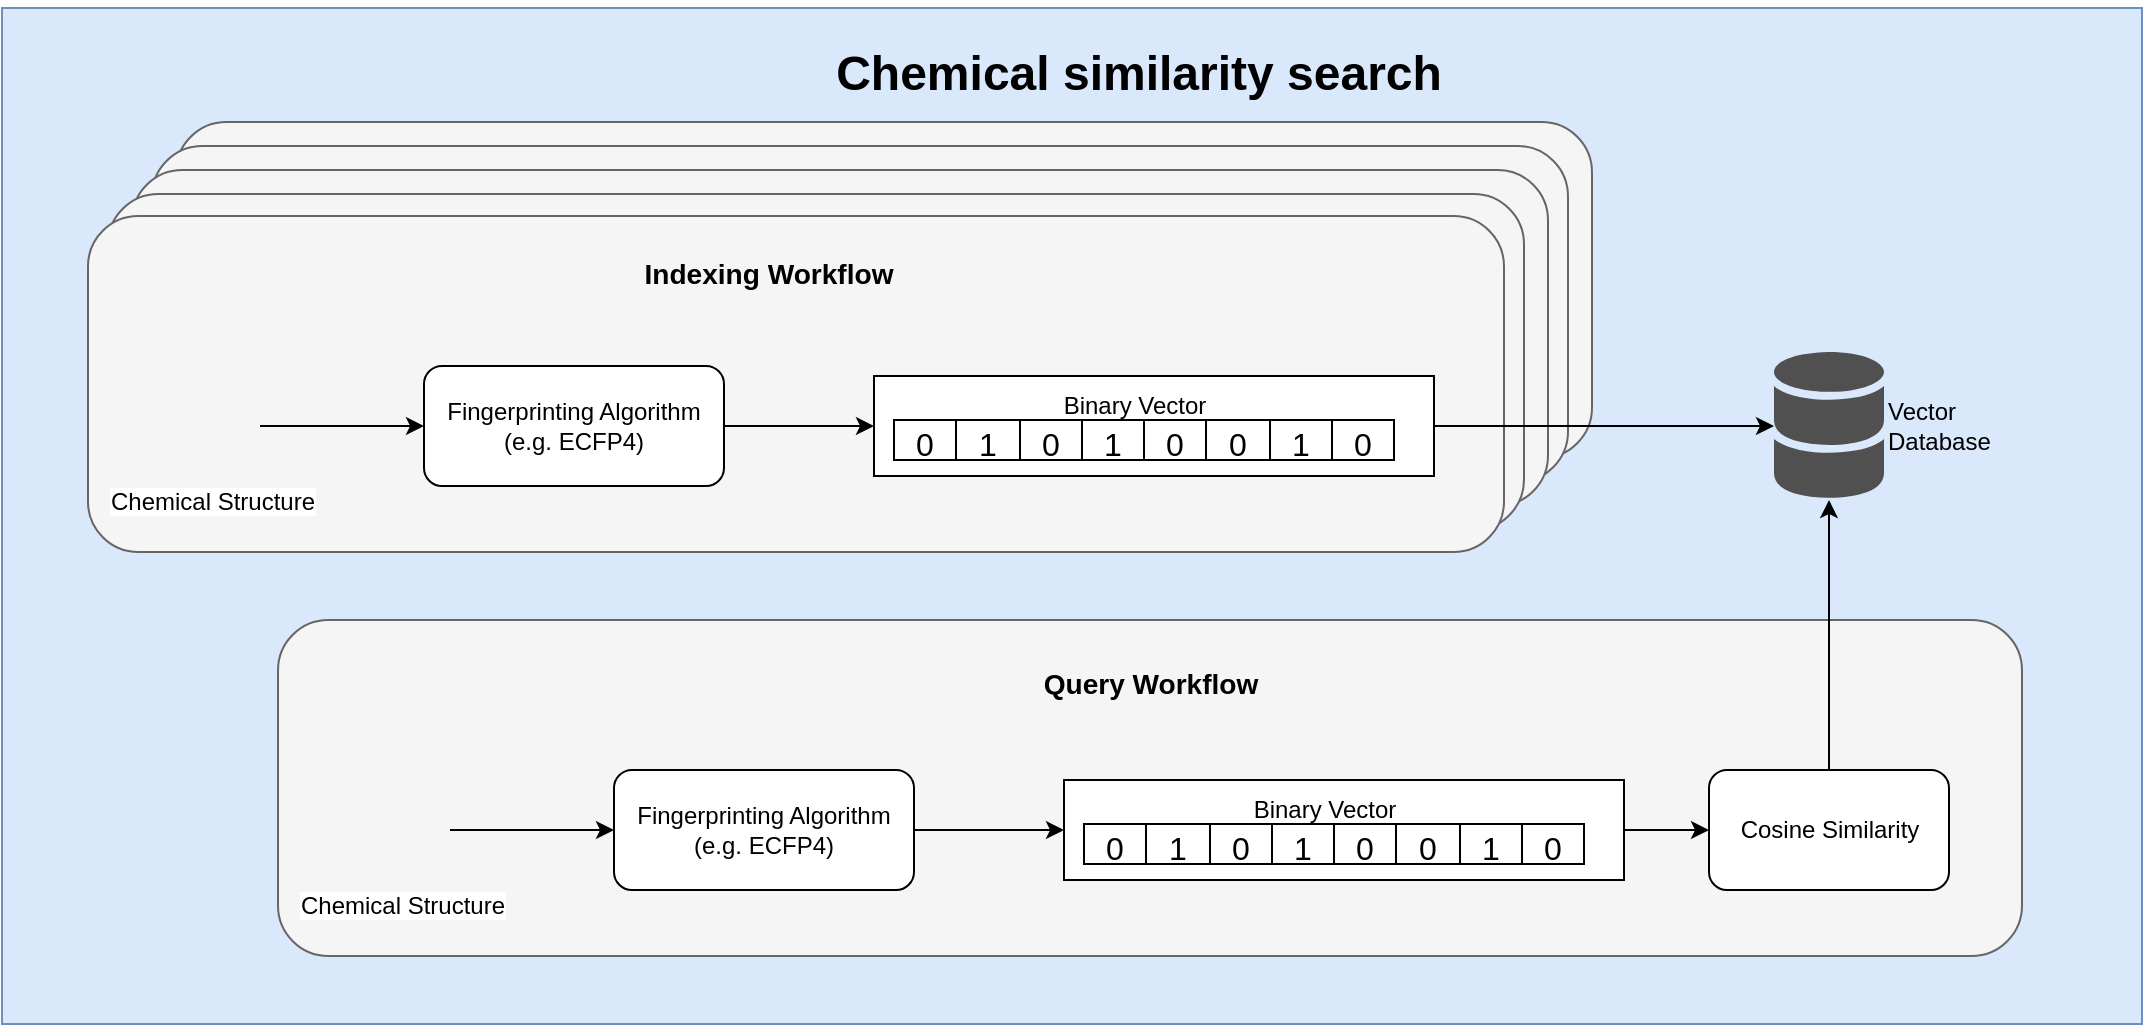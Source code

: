 <mxfile version="24.2.5" type="device" pages="2">
  <diagram name="tanimoto" id="-QN5HFxnqw3LYM1dd24Y">
    <mxGraphModel dx="2256" dy="2003" grid="0" gridSize="10" guides="1" tooltips="1" connect="1" arrows="1" fold="1" page="1" pageScale="1" pageWidth="850" pageHeight="1100" math="0" shadow="0">
      <root>
        <mxCell id="0" />
        <mxCell id="1" parent="0" />
        <mxCell id="Fi-4fp0YR-rT97n8W_Hd-2" value="" style="rounded=0;whiteSpace=wrap;html=1;fillColor=#dae8fc;strokeColor=#6c8ebf;" vertex="1" parent="1">
          <mxGeometry x="-38" y="-45" width="1070" height="508" as="geometry" />
        </mxCell>
        <mxCell id="n2VwEu6344UbnDzZ8Jyn-25" value="" style="rounded=1;whiteSpace=wrap;html=1;fillColor=#f5f5f5;fontColor=#333333;strokeColor=#666666;" vertex="1" parent="1">
          <mxGeometry x="49" y="12" width="708" height="168" as="geometry" />
        </mxCell>
        <mxCell id="n2VwEu6344UbnDzZ8Jyn-26" value="" style="rounded=1;whiteSpace=wrap;html=1;fillColor=#f5f5f5;fontColor=#333333;strokeColor=#666666;" vertex="1" parent="1">
          <mxGeometry x="37" y="24" width="708" height="168" as="geometry" />
        </mxCell>
        <mxCell id="n2VwEu6344UbnDzZ8Jyn-24" value="" style="rounded=1;whiteSpace=wrap;html=1;fillColor=#f5f5f5;fontColor=#333333;strokeColor=#666666;" vertex="1" parent="1">
          <mxGeometry x="27" y="36" width="708" height="168" as="geometry" />
        </mxCell>
        <mxCell id="n2VwEu6344UbnDzZ8Jyn-23" value="" style="rounded=1;whiteSpace=wrap;html=1;fillColor=#f5f5f5;fontColor=#333333;strokeColor=#666666;" vertex="1" parent="1">
          <mxGeometry x="15" y="48" width="708" height="168" as="geometry" />
        </mxCell>
        <mxCell id="n2VwEu6344UbnDzZ8Jyn-1" value="" style="rounded=1;whiteSpace=wrap;html=1;fillColor=#f5f5f5;fontColor=#333333;strokeColor=#666666;" vertex="1" parent="1">
          <mxGeometry x="5" y="59" width="708" height="168" as="geometry" />
        </mxCell>
        <mxCell id="y7AGL9k8todkEZKJfZAW-40" style="edgeStyle=orthogonalEdgeStyle;rounded=0;orthogonalLoop=1;jettySize=auto;html=1;entryX=0;entryY=0.5;entryDx=0;entryDy=0;" parent="1" source="y7AGL9k8todkEZKJfZAW-2" target="y7AGL9k8todkEZKJfZAW-34" edge="1">
          <mxGeometry relative="1" as="geometry" />
        </mxCell>
        <mxCell id="y7AGL9k8todkEZKJfZAW-2" value="Chemical Structure" style="shape=image;html=1;verticalAlign=top;verticalLabelPosition=bottom;labelBackgroundColor=#ffffff;imageAspect=0;aspect=fixed;image=https://cdn1.iconfinder.com/data/icons/science-technology-outline-24-px/24/Atom_atom_bond_electron_molecular_science_1-128.png" parent="1" vertex="1">
          <mxGeometry x="43" y="140" width="48" height="48" as="geometry" />
        </mxCell>
        <mxCell id="y7AGL9k8todkEZKJfZAW-44" style="edgeStyle=orthogonalEdgeStyle;rounded=0;orthogonalLoop=1;jettySize=auto;html=1;" parent="1" source="y7AGL9k8todkEZKJfZAW-34" target="y7AGL9k8todkEZKJfZAW-42" edge="1">
          <mxGeometry relative="1" as="geometry" />
        </mxCell>
        <mxCell id="y7AGL9k8todkEZKJfZAW-34" value="Fingerprinting Algorithm (e.g. ECFP4)" style="rounded=1;whiteSpace=wrap;html=1;" parent="1" vertex="1">
          <mxGeometry x="173" y="134" width="150" height="60" as="geometry" />
        </mxCell>
        <mxCell id="y7AGL9k8todkEZKJfZAW-38" value="&lt;div&gt;Vector&lt;/div&gt;&lt;div&gt;Database&lt;/div&gt;" style="sketch=0;shadow=0;dashed=0;html=1;strokeColor=none;fillColor=#505050;labelPosition=right;verticalLabelPosition=middle;verticalAlign=middle;outlineConnect=0;align=left;shape=mxgraph.office.databases.database_mini_2;" parent="1" vertex="1">
          <mxGeometry x="848" y="127" width="55" height="74" as="geometry" />
        </mxCell>
        <mxCell id="y7AGL9k8todkEZKJfZAW-43" value="" style="group" parent="1" vertex="1" connectable="0">
          <mxGeometry x="398" y="139" width="280" height="50" as="geometry" />
        </mxCell>
        <mxCell id="y7AGL9k8todkEZKJfZAW-42" value="" style="rounded=0;whiteSpace=wrap;html=1;" parent="y7AGL9k8todkEZKJfZAW-43" vertex="1">
          <mxGeometry width="280" height="50" as="geometry" />
        </mxCell>
        <mxCell id="y7AGL9k8todkEZKJfZAW-5" value="" style="shape=table;startSize=0;container=1;collapsible=0;childLayout=tableLayout;fontSize=16;" parent="y7AGL9k8todkEZKJfZAW-43" vertex="1">
          <mxGeometry x="10" y="22" width="250" height="20" as="geometry" />
        </mxCell>
        <mxCell id="y7AGL9k8todkEZKJfZAW-6" value="" style="shape=tableRow;horizontal=0;startSize=0;swimlaneHead=0;swimlaneBody=0;strokeColor=inherit;top=0;left=0;bottom=0;right=0;collapsible=0;dropTarget=0;fillColor=none;points=[[0,0.5],[1,0.5]];portConstraint=eastwest;fontSize=16;" parent="y7AGL9k8todkEZKJfZAW-5" vertex="1">
          <mxGeometry width="250" height="20" as="geometry" />
        </mxCell>
        <mxCell id="y7AGL9k8todkEZKJfZAW-7" value="0" style="shape=partialRectangle;html=1;whiteSpace=wrap;connectable=0;strokeColor=inherit;overflow=hidden;fillColor=none;top=0;left=0;bottom=0;right=0;pointerEvents=1;fontSize=16;" parent="y7AGL9k8todkEZKJfZAW-6" vertex="1">
          <mxGeometry width="31" height="20" as="geometry">
            <mxRectangle width="31" height="20" as="alternateBounds" />
          </mxGeometry>
        </mxCell>
        <mxCell id="y7AGL9k8todkEZKJfZAW-8" value="1" style="shape=partialRectangle;html=1;whiteSpace=wrap;connectable=0;strokeColor=inherit;overflow=hidden;fillColor=none;top=0;left=0;bottom=0;right=0;pointerEvents=1;fontSize=16;" parent="y7AGL9k8todkEZKJfZAW-6" vertex="1">
          <mxGeometry x="31" width="32" height="20" as="geometry">
            <mxRectangle width="32" height="20" as="alternateBounds" />
          </mxGeometry>
        </mxCell>
        <mxCell id="y7AGL9k8todkEZKJfZAW-9" value="0" style="shape=partialRectangle;html=1;whiteSpace=wrap;connectable=0;strokeColor=inherit;overflow=hidden;fillColor=none;top=0;left=0;bottom=0;right=0;pointerEvents=1;fontSize=16;" parent="y7AGL9k8todkEZKJfZAW-6" vertex="1">
          <mxGeometry x="63" width="31" height="20" as="geometry">
            <mxRectangle width="31" height="20" as="alternateBounds" />
          </mxGeometry>
        </mxCell>
        <mxCell id="y7AGL9k8todkEZKJfZAW-18" value="1" style="shape=partialRectangle;html=1;whiteSpace=wrap;connectable=0;strokeColor=inherit;overflow=hidden;fillColor=none;top=0;left=0;bottom=0;right=0;pointerEvents=1;fontSize=16;" parent="y7AGL9k8todkEZKJfZAW-6" vertex="1">
          <mxGeometry x="94" width="31" height="20" as="geometry">
            <mxRectangle width="31" height="20" as="alternateBounds" />
          </mxGeometry>
        </mxCell>
        <mxCell id="y7AGL9k8todkEZKJfZAW-21" value="0" style="shape=partialRectangle;html=1;whiteSpace=wrap;connectable=0;strokeColor=inherit;overflow=hidden;fillColor=none;top=0;left=0;bottom=0;right=0;pointerEvents=1;fontSize=16;" parent="y7AGL9k8todkEZKJfZAW-6" vertex="1">
          <mxGeometry x="125" width="31" height="20" as="geometry">
            <mxRectangle width="31" height="20" as="alternateBounds" />
          </mxGeometry>
        </mxCell>
        <mxCell id="y7AGL9k8todkEZKJfZAW-24" value="0" style="shape=partialRectangle;html=1;whiteSpace=wrap;connectable=0;strokeColor=inherit;overflow=hidden;fillColor=none;top=0;left=0;bottom=0;right=0;pointerEvents=1;fontSize=16;" parent="y7AGL9k8todkEZKJfZAW-6" vertex="1">
          <mxGeometry x="156" width="32" height="20" as="geometry">
            <mxRectangle width="32" height="20" as="alternateBounds" />
          </mxGeometry>
        </mxCell>
        <mxCell id="y7AGL9k8todkEZKJfZAW-27" value="1" style="shape=partialRectangle;html=1;whiteSpace=wrap;connectable=0;strokeColor=inherit;overflow=hidden;fillColor=none;top=0;left=0;bottom=0;right=0;pointerEvents=1;fontSize=16;" parent="y7AGL9k8todkEZKJfZAW-6" vertex="1">
          <mxGeometry x="188" width="31" height="20" as="geometry">
            <mxRectangle width="31" height="20" as="alternateBounds" />
          </mxGeometry>
        </mxCell>
        <mxCell id="y7AGL9k8todkEZKJfZAW-30" value="0" style="shape=partialRectangle;html=1;whiteSpace=wrap;connectable=0;strokeColor=inherit;overflow=hidden;fillColor=none;top=0;left=0;bottom=0;right=0;pointerEvents=1;fontSize=16;" parent="y7AGL9k8todkEZKJfZAW-6" vertex="1">
          <mxGeometry x="219" width="31" height="20" as="geometry">
            <mxRectangle width="31" height="20" as="alternateBounds" />
          </mxGeometry>
        </mxCell>
        <mxCell id="y7AGL9k8todkEZKJfZAW-33" value="Binary Vector" style="text;html=1;align=center;verticalAlign=middle;resizable=0;points=[];autosize=1;strokeColor=none;fillColor=none;" parent="y7AGL9k8todkEZKJfZAW-43" vertex="1">
          <mxGeometry x="85" width="90" height="30" as="geometry" />
        </mxCell>
        <mxCell id="y7AGL9k8todkEZKJfZAW-45" style="edgeStyle=orthogonalEdgeStyle;rounded=0;orthogonalLoop=1;jettySize=auto;html=1;" parent="1" source="y7AGL9k8todkEZKJfZAW-42" target="y7AGL9k8todkEZKJfZAW-38" edge="1">
          <mxGeometry relative="1" as="geometry" />
        </mxCell>
        <mxCell id="n2VwEu6344UbnDzZ8Jyn-2" value="&lt;h3&gt;Indexing Workflow&lt;/h3&gt;" style="text;html=1;align=center;verticalAlign=middle;resizable=0;points=[];autosize=1;strokeColor=none;fillColor=none;" vertex="1" parent="1">
          <mxGeometry x="273" y="59" width="143" height="57" as="geometry" />
        </mxCell>
        <mxCell id="n2VwEu6344UbnDzZ8Jyn-3" value="" style="rounded=1;whiteSpace=wrap;html=1;fillColor=#f5f5f5;fontColor=#333333;strokeColor=#666666;" vertex="1" parent="1">
          <mxGeometry x="100" y="261" width="872" height="168" as="geometry" />
        </mxCell>
        <mxCell id="n2VwEu6344UbnDzZ8Jyn-4" style="edgeStyle=orthogonalEdgeStyle;rounded=0;orthogonalLoop=1;jettySize=auto;html=1;entryX=0;entryY=0.5;entryDx=0;entryDy=0;" edge="1" source="n2VwEu6344UbnDzZ8Jyn-5" target="n2VwEu6344UbnDzZ8Jyn-7" parent="1">
          <mxGeometry relative="1" as="geometry" />
        </mxCell>
        <mxCell id="n2VwEu6344UbnDzZ8Jyn-5" value="Chemical Structure" style="shape=image;html=1;verticalAlign=top;verticalLabelPosition=bottom;labelBackgroundColor=#ffffff;imageAspect=0;aspect=fixed;image=https://cdn1.iconfinder.com/data/icons/science-technology-outline-24-px/24/Atom_atom_bond_electron_molecular_science_1-128.png" vertex="1" parent="1">
          <mxGeometry x="138" y="342" width="48" height="48" as="geometry" />
        </mxCell>
        <mxCell id="n2VwEu6344UbnDzZ8Jyn-6" style="edgeStyle=orthogonalEdgeStyle;rounded=0;orthogonalLoop=1;jettySize=auto;html=1;" edge="1" source="n2VwEu6344UbnDzZ8Jyn-7" target="n2VwEu6344UbnDzZ8Jyn-9" parent="1">
          <mxGeometry relative="1" as="geometry" />
        </mxCell>
        <mxCell id="n2VwEu6344UbnDzZ8Jyn-7" value="Fingerprinting Algorithm (e.g. ECFP4)" style="rounded=1;whiteSpace=wrap;html=1;" vertex="1" parent="1">
          <mxGeometry x="268" y="336" width="150" height="60" as="geometry" />
        </mxCell>
        <mxCell id="n2VwEu6344UbnDzZ8Jyn-8" value="" style="group" vertex="1" connectable="0" parent="1">
          <mxGeometry x="493" y="341" width="280" height="50" as="geometry" />
        </mxCell>
        <mxCell id="n2VwEu6344UbnDzZ8Jyn-9" value="" style="rounded=0;whiteSpace=wrap;html=1;" vertex="1" parent="n2VwEu6344UbnDzZ8Jyn-8">
          <mxGeometry width="280" height="50" as="geometry" />
        </mxCell>
        <mxCell id="n2VwEu6344UbnDzZ8Jyn-10" value="" style="shape=table;startSize=0;container=1;collapsible=0;childLayout=tableLayout;fontSize=16;" vertex="1" parent="n2VwEu6344UbnDzZ8Jyn-8">
          <mxGeometry x="10" y="22" width="250" height="20" as="geometry" />
        </mxCell>
        <mxCell id="n2VwEu6344UbnDzZ8Jyn-11" value="" style="shape=tableRow;horizontal=0;startSize=0;swimlaneHead=0;swimlaneBody=0;strokeColor=inherit;top=0;left=0;bottom=0;right=0;collapsible=0;dropTarget=0;fillColor=none;points=[[0,0.5],[1,0.5]];portConstraint=eastwest;fontSize=16;" vertex="1" parent="n2VwEu6344UbnDzZ8Jyn-10">
          <mxGeometry width="250" height="20" as="geometry" />
        </mxCell>
        <mxCell id="n2VwEu6344UbnDzZ8Jyn-12" value="0" style="shape=partialRectangle;html=1;whiteSpace=wrap;connectable=0;strokeColor=inherit;overflow=hidden;fillColor=none;top=0;left=0;bottom=0;right=0;pointerEvents=1;fontSize=16;" vertex="1" parent="n2VwEu6344UbnDzZ8Jyn-11">
          <mxGeometry width="31" height="20" as="geometry">
            <mxRectangle width="31" height="20" as="alternateBounds" />
          </mxGeometry>
        </mxCell>
        <mxCell id="n2VwEu6344UbnDzZ8Jyn-13" value="1" style="shape=partialRectangle;html=1;whiteSpace=wrap;connectable=0;strokeColor=inherit;overflow=hidden;fillColor=none;top=0;left=0;bottom=0;right=0;pointerEvents=1;fontSize=16;" vertex="1" parent="n2VwEu6344UbnDzZ8Jyn-11">
          <mxGeometry x="31" width="32" height="20" as="geometry">
            <mxRectangle width="32" height="20" as="alternateBounds" />
          </mxGeometry>
        </mxCell>
        <mxCell id="n2VwEu6344UbnDzZ8Jyn-14" value="0" style="shape=partialRectangle;html=1;whiteSpace=wrap;connectable=0;strokeColor=inherit;overflow=hidden;fillColor=none;top=0;left=0;bottom=0;right=0;pointerEvents=1;fontSize=16;" vertex="1" parent="n2VwEu6344UbnDzZ8Jyn-11">
          <mxGeometry x="63" width="31" height="20" as="geometry">
            <mxRectangle width="31" height="20" as="alternateBounds" />
          </mxGeometry>
        </mxCell>
        <mxCell id="n2VwEu6344UbnDzZ8Jyn-15" value="1" style="shape=partialRectangle;html=1;whiteSpace=wrap;connectable=0;strokeColor=inherit;overflow=hidden;fillColor=none;top=0;left=0;bottom=0;right=0;pointerEvents=1;fontSize=16;" vertex="1" parent="n2VwEu6344UbnDzZ8Jyn-11">
          <mxGeometry x="94" width="31" height="20" as="geometry">
            <mxRectangle width="31" height="20" as="alternateBounds" />
          </mxGeometry>
        </mxCell>
        <mxCell id="n2VwEu6344UbnDzZ8Jyn-16" value="0" style="shape=partialRectangle;html=1;whiteSpace=wrap;connectable=0;strokeColor=inherit;overflow=hidden;fillColor=none;top=0;left=0;bottom=0;right=0;pointerEvents=1;fontSize=16;" vertex="1" parent="n2VwEu6344UbnDzZ8Jyn-11">
          <mxGeometry x="125" width="31" height="20" as="geometry">
            <mxRectangle width="31" height="20" as="alternateBounds" />
          </mxGeometry>
        </mxCell>
        <mxCell id="n2VwEu6344UbnDzZ8Jyn-17" value="0" style="shape=partialRectangle;html=1;whiteSpace=wrap;connectable=0;strokeColor=inherit;overflow=hidden;fillColor=none;top=0;left=0;bottom=0;right=0;pointerEvents=1;fontSize=16;" vertex="1" parent="n2VwEu6344UbnDzZ8Jyn-11">
          <mxGeometry x="156" width="32" height="20" as="geometry">
            <mxRectangle width="32" height="20" as="alternateBounds" />
          </mxGeometry>
        </mxCell>
        <mxCell id="n2VwEu6344UbnDzZ8Jyn-18" value="1" style="shape=partialRectangle;html=1;whiteSpace=wrap;connectable=0;strokeColor=inherit;overflow=hidden;fillColor=none;top=0;left=0;bottom=0;right=0;pointerEvents=1;fontSize=16;" vertex="1" parent="n2VwEu6344UbnDzZ8Jyn-11">
          <mxGeometry x="188" width="31" height="20" as="geometry">
            <mxRectangle width="31" height="20" as="alternateBounds" />
          </mxGeometry>
        </mxCell>
        <mxCell id="n2VwEu6344UbnDzZ8Jyn-19" value="0" style="shape=partialRectangle;html=1;whiteSpace=wrap;connectable=0;strokeColor=inherit;overflow=hidden;fillColor=none;top=0;left=0;bottom=0;right=0;pointerEvents=1;fontSize=16;" vertex="1" parent="n2VwEu6344UbnDzZ8Jyn-11">
          <mxGeometry x="219" width="31" height="20" as="geometry">
            <mxRectangle width="31" height="20" as="alternateBounds" />
          </mxGeometry>
        </mxCell>
        <mxCell id="n2VwEu6344UbnDzZ8Jyn-20" value="Binary Vector" style="text;html=1;align=center;verticalAlign=middle;resizable=0;points=[];autosize=1;strokeColor=none;fillColor=none;" vertex="1" parent="n2VwEu6344UbnDzZ8Jyn-8">
          <mxGeometry x="85" width="90" height="30" as="geometry" />
        </mxCell>
        <mxCell id="n2VwEu6344UbnDzZ8Jyn-21" value="&lt;h3&gt;Query Workflow&lt;/h3&gt;" style="text;html=1;align=center;verticalAlign=middle;resizable=0;points=[];autosize=1;strokeColor=none;fillColor=none;" vertex="1" parent="1">
          <mxGeometry x="473.5" y="264" width="125" height="57" as="geometry" />
        </mxCell>
        <mxCell id="n2VwEu6344UbnDzZ8Jyn-28" style="edgeStyle=orthogonalEdgeStyle;rounded=0;orthogonalLoop=1;jettySize=auto;html=1;" edge="1" parent="1" source="n2VwEu6344UbnDzZ8Jyn-22" target="y7AGL9k8todkEZKJfZAW-38">
          <mxGeometry relative="1" as="geometry" />
        </mxCell>
        <mxCell id="n2VwEu6344UbnDzZ8Jyn-22" value="Cosine Similarity" style="rounded=1;whiteSpace=wrap;html=1;" vertex="1" parent="1">
          <mxGeometry x="815.5" y="336" width="120" height="60" as="geometry" />
        </mxCell>
        <mxCell id="n2VwEu6344UbnDzZ8Jyn-27" style="edgeStyle=orthogonalEdgeStyle;rounded=0;orthogonalLoop=1;jettySize=auto;html=1;" edge="1" parent="1" source="n2VwEu6344UbnDzZ8Jyn-9" target="n2VwEu6344UbnDzZ8Jyn-22">
          <mxGeometry relative="1" as="geometry" />
        </mxCell>
        <mxCell id="Fi-4fp0YR-rT97n8W_Hd-3" value="&lt;h1&gt;Chemical similarity search&lt;/h1&gt;" style="text;html=1;align=center;verticalAlign=middle;resizable=0;points=[];autosize=1;strokeColor=none;fillColor=none;" vertex="1" parent="1">
          <mxGeometry x="369" y="-49" width="321" height="73" as="geometry" />
        </mxCell>
      </root>
    </mxGraphModel>
  </diagram>
  <diagram id="xLVZVv9px1hlK7TdUSmu" name="llms">
    <mxGraphModel dx="1943" dy="1802" grid="1" gridSize="10" guides="1" tooltips="1" connect="1" arrows="1" fold="1" page="1" pageScale="1" pageWidth="850" pageHeight="1100" math="0" shadow="0">
      <root>
        <mxCell id="0" />
        <mxCell id="1" parent="0" />
        <mxCell id="vLQCgSaN9P26UeJBq8kQ-1" value="" style="rounded=0;whiteSpace=wrap;html=1;fillColor=#dae8fc;strokeColor=#6c8ebf;" vertex="1" parent="1">
          <mxGeometry x="-38" y="-45" width="1070" height="575" as="geometry" />
        </mxCell>
        <mxCell id="vLQCgSaN9P26UeJBq8kQ-2" value="&lt;h1&gt;Document search LLM agents&lt;/h1&gt;" style="text;html=1;align=center;verticalAlign=middle;resizable=0;points=[];autosize=1;strokeColor=none;fillColor=none;" vertex="1" parent="1">
          <mxGeometry x="349" y="-47" width="360" height="70" as="geometry" />
        </mxCell>
        <mxCell id="brEQ3IChVUCS9hIVvtbl-1" value="" style="rounded=1;whiteSpace=wrap;html=1;fillColor=#f5f5f5;fontColor=#333333;strokeColor=#666666;" vertex="1" parent="1">
          <mxGeometry x="49" y="12" width="708" height="168" as="geometry" />
        </mxCell>
        <mxCell id="brEQ3IChVUCS9hIVvtbl-2" value="" style="rounded=1;whiteSpace=wrap;html=1;fillColor=#f5f5f5;fontColor=#333333;strokeColor=#666666;" vertex="1" parent="1">
          <mxGeometry x="37" y="24" width="708" height="168" as="geometry" />
        </mxCell>
        <mxCell id="brEQ3IChVUCS9hIVvtbl-3" value="" style="rounded=1;whiteSpace=wrap;html=1;fillColor=#f5f5f5;fontColor=#333333;strokeColor=#666666;" vertex="1" parent="1">
          <mxGeometry x="27" y="36" width="708" height="168" as="geometry" />
        </mxCell>
        <mxCell id="brEQ3IChVUCS9hIVvtbl-4" value="" style="rounded=1;whiteSpace=wrap;html=1;fillColor=#f5f5f5;fontColor=#333333;strokeColor=#666666;" vertex="1" parent="1">
          <mxGeometry x="15" y="48" width="708" height="168" as="geometry" />
        </mxCell>
        <mxCell id="brEQ3IChVUCS9hIVvtbl-5" value="" style="rounded=1;whiteSpace=wrap;html=1;fillColor=#f5f5f5;fontColor=#333333;strokeColor=#666666;" vertex="1" parent="1">
          <mxGeometry x="5" y="59" width="708" height="168" as="geometry" />
        </mxCell>
        <mxCell id="brEQ3IChVUCS9hIVvtbl-6" style="edgeStyle=orthogonalEdgeStyle;rounded=0;orthogonalLoop=1;jettySize=auto;html=1;entryX=0;entryY=0.5;entryDx=0;entryDy=0;" edge="1" parent="1" target="brEQ3IChVUCS9hIVvtbl-9">
          <mxGeometry relative="1" as="geometry">
            <mxPoint x="91" y="164" as="sourcePoint" />
          </mxGeometry>
        </mxCell>
        <mxCell id="brEQ3IChVUCS9hIVvtbl-8" style="edgeStyle=orthogonalEdgeStyle;rounded=0;orthogonalLoop=1;jettySize=auto;html=1;" edge="1" parent="1" source="brEQ3IChVUCS9hIVvtbl-9" target="brEQ3IChVUCS9hIVvtbl-12">
          <mxGeometry relative="1" as="geometry" />
        </mxCell>
        <mxCell id="brEQ3IChVUCS9hIVvtbl-9" value="Embedding Model" style="rounded=1;whiteSpace=wrap;html=1;" vertex="1" parent="1">
          <mxGeometry x="173" y="134" width="150" height="60" as="geometry" />
        </mxCell>
        <mxCell id="brEQ3IChVUCS9hIVvtbl-10" value="&lt;div&gt;Vector&lt;/div&gt;&lt;div&gt;Database&lt;/div&gt;" style="sketch=0;shadow=0;dashed=0;html=1;strokeColor=none;fillColor=#505050;labelPosition=right;verticalLabelPosition=middle;verticalAlign=middle;outlineConnect=0;align=left;shape=mxgraph.office.databases.database_mini_2;" vertex="1" parent="1">
          <mxGeometry x="848" y="127" width="55" height="74" as="geometry" />
        </mxCell>
        <mxCell id="brEQ3IChVUCS9hIVvtbl-11" value="" style="group" vertex="1" connectable="0" parent="1">
          <mxGeometry x="398" y="139" width="280" height="50" as="geometry" />
        </mxCell>
        <mxCell id="brEQ3IChVUCS9hIVvtbl-12" value="" style="rounded=0;whiteSpace=wrap;html=1;" vertex="1" parent="brEQ3IChVUCS9hIVvtbl-11">
          <mxGeometry width="280" height="50" as="geometry" />
        </mxCell>
        <mxCell id="brEQ3IChVUCS9hIVvtbl-13" value="" style="shape=table;startSize=0;container=1;collapsible=0;childLayout=tableLayout;fontSize=16;" vertex="1" parent="brEQ3IChVUCS9hIVvtbl-11">
          <mxGeometry x="10" y="22" width="250" height="20" as="geometry" />
        </mxCell>
        <mxCell id="brEQ3IChVUCS9hIVvtbl-14" value="" style="shape=tableRow;horizontal=0;startSize=0;swimlaneHead=0;swimlaneBody=0;strokeColor=inherit;top=0;left=0;bottom=0;right=0;collapsible=0;dropTarget=0;fillColor=none;points=[[0,0.5],[1,0.5]];portConstraint=eastwest;fontSize=16;" vertex="1" parent="brEQ3IChVUCS9hIVvtbl-13">
          <mxGeometry width="250" height="20" as="geometry" />
        </mxCell>
        <mxCell id="brEQ3IChVUCS9hIVvtbl-15" value="&lt;font style=&quot;font-size: 10px;&quot;&gt;0.123&lt;/font&gt;" style="shape=partialRectangle;html=1;whiteSpace=wrap;connectable=0;strokeColor=inherit;overflow=hidden;fillColor=none;top=0;left=0;bottom=0;right=0;pointerEvents=1;fontSize=16;" vertex="1" parent="brEQ3IChVUCS9hIVvtbl-14">
          <mxGeometry width="31" height="20" as="geometry">
            <mxRectangle width="31" height="20" as="alternateBounds" />
          </mxGeometry>
        </mxCell>
        <mxCell id="brEQ3IChVUCS9hIVvtbl-16" value="&lt;font style=&quot;font-size: 10px;&quot;&gt;0.461&lt;/font&gt;" style="shape=partialRectangle;html=1;whiteSpace=wrap;connectable=0;strokeColor=inherit;overflow=hidden;fillColor=none;top=0;left=0;bottom=0;right=0;pointerEvents=1;fontSize=16;" vertex="1" parent="brEQ3IChVUCS9hIVvtbl-14">
          <mxGeometry x="31" width="32" height="20" as="geometry">
            <mxRectangle width="32" height="20" as="alternateBounds" />
          </mxGeometry>
        </mxCell>
        <mxCell id="brEQ3IChVUCS9hIVvtbl-17" value="&lt;font style=&quot;font-size: 10px;&quot;&gt;0.314&lt;/font&gt;" style="shape=partialRectangle;html=1;whiteSpace=wrap;connectable=0;strokeColor=inherit;overflow=hidden;fillColor=none;top=0;left=0;bottom=0;right=0;pointerEvents=1;fontSize=16;" vertex="1" parent="brEQ3IChVUCS9hIVvtbl-14">
          <mxGeometry x="63" width="31" height="20" as="geometry">
            <mxRectangle width="31" height="20" as="alternateBounds" />
          </mxGeometry>
        </mxCell>
        <mxCell id="brEQ3IChVUCS9hIVvtbl-18" value="&lt;font style=&quot;font-size: 10px;&quot;&gt;0.273&lt;/font&gt;" style="shape=partialRectangle;html=1;whiteSpace=wrap;connectable=0;strokeColor=inherit;overflow=hidden;fillColor=none;top=0;left=0;bottom=0;right=0;pointerEvents=1;fontSize=16;" vertex="1" parent="brEQ3IChVUCS9hIVvtbl-14">
          <mxGeometry x="94" width="31" height="20" as="geometry">
            <mxRectangle width="31" height="20" as="alternateBounds" />
          </mxGeometry>
        </mxCell>
        <mxCell id="brEQ3IChVUCS9hIVvtbl-19" value="&lt;font style=&quot;font-size: 10px;&quot;&gt;0.019&lt;/font&gt;" style="shape=partialRectangle;html=1;whiteSpace=wrap;connectable=0;strokeColor=inherit;overflow=hidden;fillColor=none;top=0;left=0;bottom=0;right=0;pointerEvents=1;fontSize=16;" vertex="1" parent="brEQ3IChVUCS9hIVvtbl-14">
          <mxGeometry x="125" width="31" height="20" as="geometry">
            <mxRectangle width="31" height="20" as="alternateBounds" />
          </mxGeometry>
        </mxCell>
        <mxCell id="brEQ3IChVUCS9hIVvtbl-20" value="&lt;font style=&quot;font-size: 10px;&quot;&gt;0.924&lt;/font&gt;" style="shape=partialRectangle;html=1;whiteSpace=wrap;connectable=0;strokeColor=inherit;overflow=hidden;fillColor=none;top=0;left=0;bottom=0;right=0;pointerEvents=1;fontSize=16;" vertex="1" parent="brEQ3IChVUCS9hIVvtbl-14">
          <mxGeometry x="156" width="32" height="20" as="geometry">
            <mxRectangle width="32" height="20" as="alternateBounds" />
          </mxGeometry>
        </mxCell>
        <mxCell id="brEQ3IChVUCS9hIVvtbl-21" value="&lt;font style=&quot;font-size: 10px;&quot;&gt;0.649&lt;/font&gt;" style="shape=partialRectangle;html=1;whiteSpace=wrap;connectable=0;strokeColor=inherit;overflow=hidden;fillColor=none;top=0;left=0;bottom=0;right=0;pointerEvents=1;fontSize=16;" vertex="1" parent="brEQ3IChVUCS9hIVvtbl-14">
          <mxGeometry x="188" width="31" height="20" as="geometry">
            <mxRectangle width="31" height="20" as="alternateBounds" />
          </mxGeometry>
        </mxCell>
        <mxCell id="brEQ3IChVUCS9hIVvtbl-22" value="&lt;font style=&quot;font-size: 10px;&quot;&gt;0.358&lt;/font&gt;" style="shape=partialRectangle;html=1;whiteSpace=wrap;connectable=0;strokeColor=inherit;overflow=hidden;fillColor=none;top=0;left=0;bottom=0;right=0;pointerEvents=1;fontSize=16;" vertex="1" parent="brEQ3IChVUCS9hIVvtbl-14">
          <mxGeometry x="219" width="31" height="20" as="geometry">
            <mxRectangle width="31" height="20" as="alternateBounds" />
          </mxGeometry>
        </mxCell>
        <mxCell id="brEQ3IChVUCS9hIVvtbl-23" value="Floating point embedding vector" style="text;html=1;align=center;verticalAlign=middle;resizable=0;points=[];autosize=1;strokeColor=none;fillColor=none;" vertex="1" parent="brEQ3IChVUCS9hIVvtbl-11">
          <mxGeometry x="35" width="190" height="30" as="geometry" />
        </mxCell>
        <mxCell id="brEQ3IChVUCS9hIVvtbl-24" style="edgeStyle=orthogonalEdgeStyle;rounded=0;orthogonalLoop=1;jettySize=auto;html=1;" edge="1" parent="1" source="brEQ3IChVUCS9hIVvtbl-12" target="brEQ3IChVUCS9hIVvtbl-10">
          <mxGeometry relative="1" as="geometry" />
        </mxCell>
        <mxCell id="brEQ3IChVUCS9hIVvtbl-25" value="&lt;h3&gt;Indexing Workflow&lt;/h3&gt;" style="text;html=1;align=center;verticalAlign=middle;resizable=0;points=[];autosize=1;strokeColor=none;fillColor=none;" vertex="1" parent="1">
          <mxGeometry x="273" y="59" width="143" height="57" as="geometry" />
        </mxCell>
        <mxCell id="brEQ3IChVUCS9hIVvtbl-26" value="" style="rounded=1;whiteSpace=wrap;html=1;fillColor=#f5f5f5;fontColor=#333333;strokeColor=#666666;" vertex="1" parent="1">
          <mxGeometry x="100" y="261" width="872" height="259" as="geometry" />
        </mxCell>
        <mxCell id="brEQ3IChVUCS9hIVvtbl-27" style="edgeStyle=orthogonalEdgeStyle;rounded=0;orthogonalLoop=1;jettySize=auto;html=1;entryX=0;entryY=0.5;entryDx=0;entryDy=0;" edge="1" parent="1" target="brEQ3IChVUCS9hIVvtbl-30">
          <mxGeometry relative="1" as="geometry">
            <mxPoint x="186" y="366.0" as="sourcePoint" />
          </mxGeometry>
        </mxCell>
        <mxCell id="brEQ3IChVUCS9hIVvtbl-29" style="edgeStyle=orthogonalEdgeStyle;rounded=0;orthogonalLoop=1;jettySize=auto;html=1;entryX=0;entryY=0.5;entryDx=0;entryDy=0;" edge="1" parent="1" source="brEQ3IChVUCS9hIVvtbl-30" target="brEQ3IChVUCS9hIVvtbl-51">
          <mxGeometry relative="1" as="geometry">
            <mxPoint x="493" y="366" as="targetPoint" />
          </mxGeometry>
        </mxCell>
        <mxCell id="brEQ3IChVUCS9hIVvtbl-30" value="Embedding Model" style="rounded=1;whiteSpace=wrap;html=1;" vertex="1" parent="1">
          <mxGeometry x="268" y="336" width="150" height="60" as="geometry" />
        </mxCell>
        <mxCell id="brEQ3IChVUCS9hIVvtbl-44" value="&lt;h3&gt;Query Workflow&lt;/h3&gt;" style="text;html=1;align=center;verticalAlign=middle;resizable=0;points=[];autosize=1;strokeColor=none;fillColor=none;" vertex="1" parent="1">
          <mxGeometry x="473.5" y="264" width="125" height="57" as="geometry" />
        </mxCell>
        <mxCell id="brEQ3IChVUCS9hIVvtbl-45" style="edgeStyle=orthogonalEdgeStyle;rounded=0;orthogonalLoop=1;jettySize=auto;html=1;" edge="1" parent="1" source="brEQ3IChVUCS9hIVvtbl-46" target="brEQ3IChVUCS9hIVvtbl-10">
          <mxGeometry relative="1" as="geometry" />
        </mxCell>
        <mxCell id="brEQ3IChVUCS9hIVvtbl-68" style="edgeStyle=orthogonalEdgeStyle;rounded=0;orthogonalLoop=1;jettySize=auto;html=1;entryX=1;entryY=0.5;entryDx=0;entryDy=0;exitX=0.5;exitY=1;exitDx=0;exitDy=0;" edge="1" parent="1" source="brEQ3IChVUCS9hIVvtbl-46" target="brEQ3IChVUCS9hIVvtbl-67">
          <mxGeometry relative="1" as="geometry" />
        </mxCell>
        <mxCell id="brEQ3IChVUCS9hIVvtbl-46" value="Cosine Similarity" style="rounded=1;whiteSpace=wrap;html=1;" vertex="1" parent="1">
          <mxGeometry x="815.5" y="336" width="120" height="60" as="geometry" />
        </mxCell>
        <mxCell id="brEQ3IChVUCS9hIVvtbl-49" value="Documents" style="sketch=0;pointerEvents=1;shadow=0;dashed=0;html=1;strokeColor=none;fillColor=#505050;labelPosition=center;verticalLabelPosition=bottom;verticalAlign=top;outlineConnect=0;align=center;shape=mxgraph.office.concepts.address_book;" vertex="1" parent="1">
          <mxGeometry x="27" y="136" width="55" height="44" as="geometry" />
        </mxCell>
        <mxCell id="brEQ3IChVUCS9hIVvtbl-50" value="" style="group" vertex="1" connectable="0" parent="1">
          <mxGeometry x="500" y="341" width="280" height="50" as="geometry" />
        </mxCell>
        <mxCell id="brEQ3IChVUCS9hIVvtbl-51" value="" style="rounded=0;whiteSpace=wrap;html=1;" vertex="1" parent="brEQ3IChVUCS9hIVvtbl-50">
          <mxGeometry width="280" height="50" as="geometry" />
        </mxCell>
        <mxCell id="brEQ3IChVUCS9hIVvtbl-52" value="" style="shape=table;startSize=0;container=1;collapsible=0;childLayout=tableLayout;fontSize=16;" vertex="1" parent="brEQ3IChVUCS9hIVvtbl-50">
          <mxGeometry x="10" y="22" width="250" height="20" as="geometry" />
        </mxCell>
        <mxCell id="brEQ3IChVUCS9hIVvtbl-53" value="" style="shape=tableRow;horizontal=0;startSize=0;swimlaneHead=0;swimlaneBody=0;strokeColor=inherit;top=0;left=0;bottom=0;right=0;collapsible=0;dropTarget=0;fillColor=none;points=[[0,0.5],[1,0.5]];portConstraint=eastwest;fontSize=16;" vertex="1" parent="brEQ3IChVUCS9hIVvtbl-52">
          <mxGeometry width="250" height="20" as="geometry" />
        </mxCell>
        <mxCell id="brEQ3IChVUCS9hIVvtbl-54" value="&lt;font style=&quot;font-size: 10px;&quot;&gt;0.123&lt;/font&gt;" style="shape=partialRectangle;html=1;whiteSpace=wrap;connectable=0;strokeColor=inherit;overflow=hidden;fillColor=none;top=0;left=0;bottom=0;right=0;pointerEvents=1;fontSize=16;" vertex="1" parent="brEQ3IChVUCS9hIVvtbl-53">
          <mxGeometry width="31" height="20" as="geometry">
            <mxRectangle width="31" height="20" as="alternateBounds" />
          </mxGeometry>
        </mxCell>
        <mxCell id="brEQ3IChVUCS9hIVvtbl-55" value="&lt;font style=&quot;font-size: 10px;&quot;&gt;0.461&lt;/font&gt;" style="shape=partialRectangle;html=1;whiteSpace=wrap;connectable=0;strokeColor=inherit;overflow=hidden;fillColor=none;top=0;left=0;bottom=0;right=0;pointerEvents=1;fontSize=16;" vertex="1" parent="brEQ3IChVUCS9hIVvtbl-53">
          <mxGeometry x="31" width="32" height="20" as="geometry">
            <mxRectangle width="32" height="20" as="alternateBounds" />
          </mxGeometry>
        </mxCell>
        <mxCell id="brEQ3IChVUCS9hIVvtbl-56" value="&lt;font style=&quot;font-size: 10px;&quot;&gt;0.314&lt;/font&gt;" style="shape=partialRectangle;html=1;whiteSpace=wrap;connectable=0;strokeColor=inherit;overflow=hidden;fillColor=none;top=0;left=0;bottom=0;right=0;pointerEvents=1;fontSize=16;" vertex="1" parent="brEQ3IChVUCS9hIVvtbl-53">
          <mxGeometry x="63" width="31" height="20" as="geometry">
            <mxRectangle width="31" height="20" as="alternateBounds" />
          </mxGeometry>
        </mxCell>
        <mxCell id="brEQ3IChVUCS9hIVvtbl-57" value="&lt;font style=&quot;font-size: 10px;&quot;&gt;0.273&lt;/font&gt;" style="shape=partialRectangle;html=1;whiteSpace=wrap;connectable=0;strokeColor=inherit;overflow=hidden;fillColor=none;top=0;left=0;bottom=0;right=0;pointerEvents=1;fontSize=16;" vertex="1" parent="brEQ3IChVUCS9hIVvtbl-53">
          <mxGeometry x="94" width="31" height="20" as="geometry">
            <mxRectangle width="31" height="20" as="alternateBounds" />
          </mxGeometry>
        </mxCell>
        <mxCell id="brEQ3IChVUCS9hIVvtbl-58" value="&lt;font style=&quot;font-size: 10px;&quot;&gt;0.019&lt;/font&gt;" style="shape=partialRectangle;html=1;whiteSpace=wrap;connectable=0;strokeColor=inherit;overflow=hidden;fillColor=none;top=0;left=0;bottom=0;right=0;pointerEvents=1;fontSize=16;" vertex="1" parent="brEQ3IChVUCS9hIVvtbl-53">
          <mxGeometry x="125" width="31" height="20" as="geometry">
            <mxRectangle width="31" height="20" as="alternateBounds" />
          </mxGeometry>
        </mxCell>
        <mxCell id="brEQ3IChVUCS9hIVvtbl-59" value="&lt;font style=&quot;font-size: 10px;&quot;&gt;0.924&lt;/font&gt;" style="shape=partialRectangle;html=1;whiteSpace=wrap;connectable=0;strokeColor=inherit;overflow=hidden;fillColor=none;top=0;left=0;bottom=0;right=0;pointerEvents=1;fontSize=16;" vertex="1" parent="brEQ3IChVUCS9hIVvtbl-53">
          <mxGeometry x="156" width="32" height="20" as="geometry">
            <mxRectangle width="32" height="20" as="alternateBounds" />
          </mxGeometry>
        </mxCell>
        <mxCell id="brEQ3IChVUCS9hIVvtbl-60" value="&lt;font style=&quot;font-size: 10px;&quot;&gt;0.649&lt;/font&gt;" style="shape=partialRectangle;html=1;whiteSpace=wrap;connectable=0;strokeColor=inherit;overflow=hidden;fillColor=none;top=0;left=0;bottom=0;right=0;pointerEvents=1;fontSize=16;" vertex="1" parent="brEQ3IChVUCS9hIVvtbl-53">
          <mxGeometry x="188" width="31" height="20" as="geometry">
            <mxRectangle width="31" height="20" as="alternateBounds" />
          </mxGeometry>
        </mxCell>
        <mxCell id="brEQ3IChVUCS9hIVvtbl-61" value="&lt;font style=&quot;font-size: 10px;&quot;&gt;0.358&lt;/font&gt;" style="shape=partialRectangle;html=1;whiteSpace=wrap;connectable=0;strokeColor=inherit;overflow=hidden;fillColor=none;top=0;left=0;bottom=0;right=0;pointerEvents=1;fontSize=16;" vertex="1" parent="brEQ3IChVUCS9hIVvtbl-53">
          <mxGeometry x="219" width="31" height="20" as="geometry">
            <mxRectangle width="31" height="20" as="alternateBounds" />
          </mxGeometry>
        </mxCell>
        <mxCell id="brEQ3IChVUCS9hIVvtbl-62" value="Floating point embedding vector" style="text;html=1;align=center;verticalAlign=middle;resizable=0;points=[];autosize=1;strokeColor=none;fillColor=none;" vertex="1" parent="brEQ3IChVUCS9hIVvtbl-50">
          <mxGeometry x="35" width="190" height="30" as="geometry" />
        </mxCell>
        <mxCell id="brEQ3IChVUCS9hIVvtbl-64" style="edgeStyle=orthogonalEdgeStyle;rounded=0;orthogonalLoop=1;jettySize=auto;html=1;" edge="1" parent="1" source="brEQ3IChVUCS9hIVvtbl-51" target="brEQ3IChVUCS9hIVvtbl-46">
          <mxGeometry relative="1" as="geometry" />
        </mxCell>
        <mxCell id="brEQ3IChVUCS9hIVvtbl-65" value="User asks a&lt;br&gt;&amp;nbsp;question" style="html=1;verticalLabelPosition=bottom;align=center;labelBackgroundColor=#ffffff;verticalAlign=top;strokeWidth=2;shadow=0;dashed=0;shape=mxgraph.ios7.icons.user;" vertex="1" parent="1">
          <mxGeometry x="130" y="336" width="50" height="46" as="geometry" />
        </mxCell>
        <mxCell id="brEQ3IChVUCS9hIVvtbl-71" style="edgeStyle=orthogonalEdgeStyle;rounded=0;orthogonalLoop=1;jettySize=auto;html=1;" edge="1" parent="1" source="brEQ3IChVUCS9hIVvtbl-66" target="brEQ3IChVUCS9hIVvtbl-70">
          <mxGeometry relative="1" as="geometry" />
        </mxCell>
        <mxCell id="brEQ3IChVUCS9hIVvtbl-66" value="LLM Chat Model" style="rounded=1;whiteSpace=wrap;html=1;" vertex="1" parent="1">
          <mxGeometry x="490" y="430" width="150" height="60" as="geometry" />
        </mxCell>
        <mxCell id="brEQ3IChVUCS9hIVvtbl-69" style="edgeStyle=orthogonalEdgeStyle;rounded=0;orthogonalLoop=1;jettySize=auto;html=1;" edge="1" parent="1" source="brEQ3IChVUCS9hIVvtbl-67" target="brEQ3IChVUCS9hIVvtbl-66">
          <mxGeometry relative="1" as="geometry" />
        </mxCell>
        <mxCell id="brEQ3IChVUCS9hIVvtbl-67" value="Top &lt;i&gt;n &lt;/i&gt;results" style="rounded=0;whiteSpace=wrap;html=1;" vertex="1" parent="1">
          <mxGeometry x="695.5" y="450" width="94.5" height="20" as="geometry" />
        </mxCell>
        <mxCell id="brEQ3IChVUCS9hIVvtbl-72" style="edgeStyle=orthogonalEdgeStyle;rounded=0;orthogonalLoop=1;jettySize=auto;html=1;" edge="1" parent="1" source="brEQ3IChVUCS9hIVvtbl-70">
          <mxGeometry relative="1" as="geometry">
            <mxPoint x="155" y="430" as="targetPoint" />
          </mxGeometry>
        </mxCell>
        <mxCell id="brEQ3IChVUCS9hIVvtbl-70" value="Informed response" style="rounded=0;whiteSpace=wrap;html=1;" vertex="1" parent="1">
          <mxGeometry x="299.5" y="440" width="118.5" height="40" as="geometry" />
        </mxCell>
      </root>
    </mxGraphModel>
  </diagram>
</mxfile>
